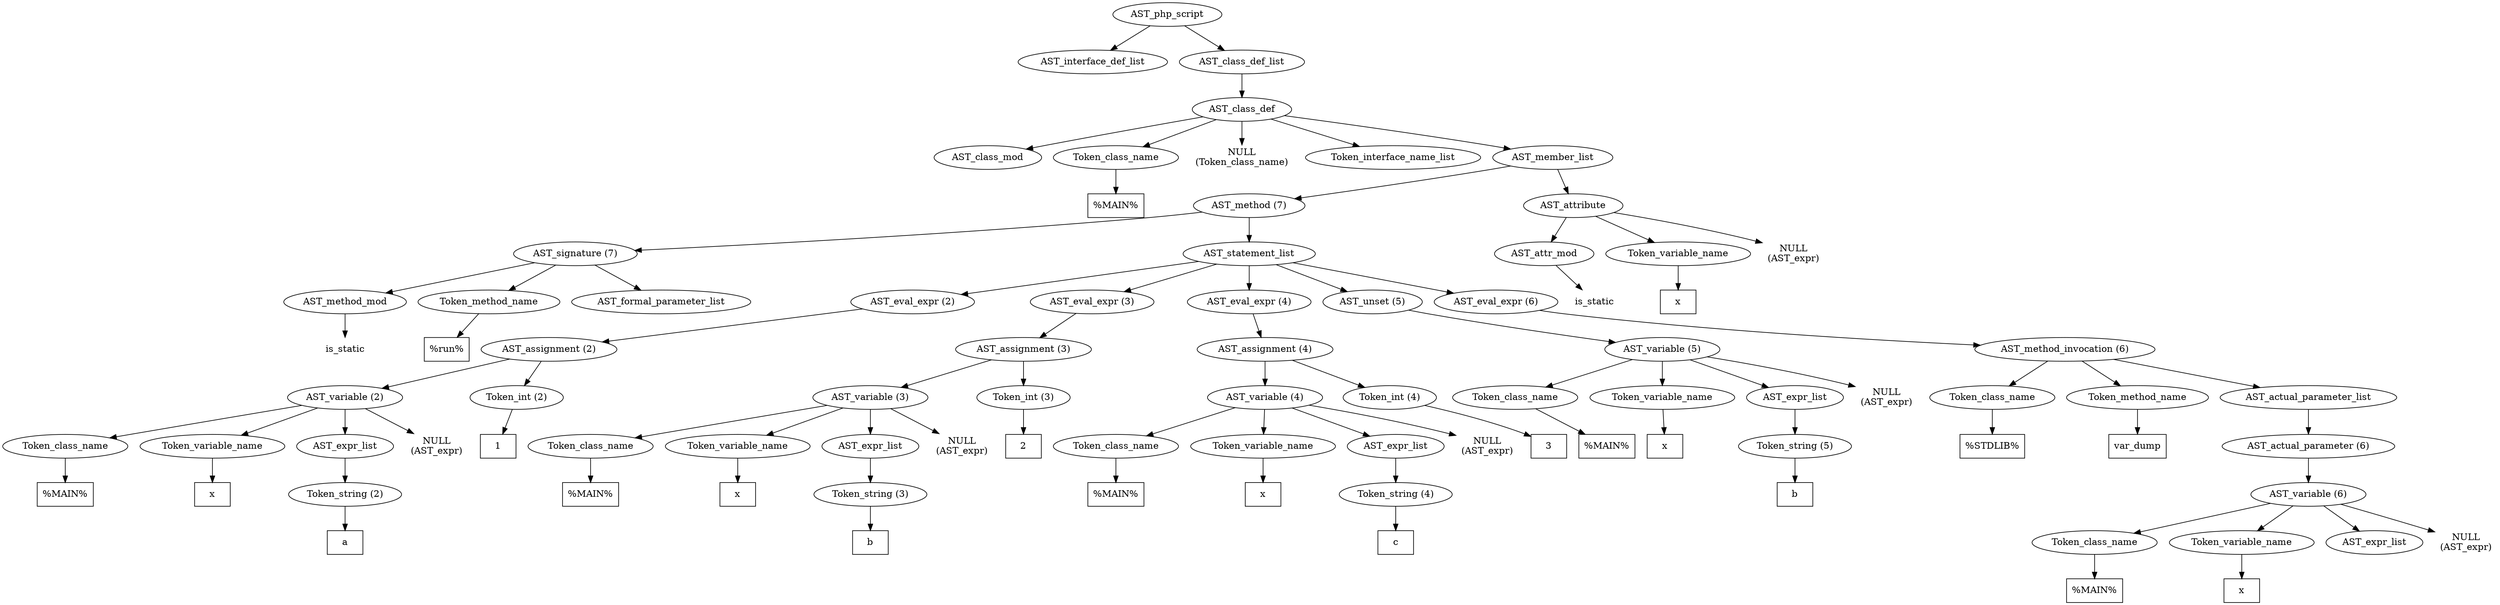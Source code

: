 /*
 * AST in dot format generated by phc -- the PHP compiler
 */

digraph AST {
node_0 [label="AST_php_script"];
node_1 [label="AST_interface_def_list"];
node_2 [label="AST_class_def_list"];
node_3 [label="AST_class_def"];
node_4 [label="AST_class_mod"];
node_5 [label="Token_class_name"];
node_6 [label="%MAIN%", shape=box]
node_5 -> node_6;
node_7 [label="NULL\n(Token_class_name)", shape=plaintext]
node_8 [label="Token_interface_name_list"];
node_9 [label="AST_member_list"];
node_10 [label="AST_method (7)"];
node_11 [label="AST_signature (7)"];
node_12 [label="AST_method_mod"];
node_13 [label="is_static", shape=plaintext]
node_12 -> node_13;
node_14 [label="Token_method_name"];
node_15 [label="%run%", shape=box]
node_14 -> node_15;
node_16 [label="AST_formal_parameter_list"];
node_11 -> node_16;
node_11 -> node_14;
node_11 -> node_12;
node_17 [label="AST_statement_list"];
node_18 [label="AST_eval_expr (2)"];
node_19 [label="AST_assignment (2)"];
node_20 [label="AST_variable (2)"];
node_21 [label="Token_class_name"];
node_22 [label="%MAIN%", shape=box]
node_21 -> node_22;
node_23 [label="Token_variable_name"];
node_24 [label="x", shape=box]
node_23 -> node_24;
node_25 [label="AST_expr_list"];
node_26 [label="Token_string (2)"];
node_27 [label="a", shape=box]
node_26 -> node_27;
node_25 -> node_26;
node_28 [label="NULL\n(AST_expr)", shape=plaintext]
node_20 -> node_28;
node_20 -> node_25;
node_20 -> node_23;
node_20 -> node_21;
node_29 [label="Token_int (2)"];
node_30 [label="1", shape=box]
node_29 -> node_30;
node_19 -> node_29;
node_19 -> node_20;
node_18 -> node_19;
node_31 [label="AST_eval_expr (3)"];
node_32 [label="AST_assignment (3)"];
node_33 [label="AST_variable (3)"];
node_34 [label="Token_class_name"];
node_35 [label="%MAIN%", shape=box]
node_34 -> node_35;
node_36 [label="Token_variable_name"];
node_37 [label="x", shape=box]
node_36 -> node_37;
node_38 [label="AST_expr_list"];
node_39 [label="Token_string (3)"];
node_40 [label="b", shape=box]
node_39 -> node_40;
node_38 -> node_39;
node_41 [label="NULL\n(AST_expr)", shape=plaintext]
node_33 -> node_41;
node_33 -> node_38;
node_33 -> node_36;
node_33 -> node_34;
node_42 [label="Token_int (3)"];
node_43 [label="2", shape=box]
node_42 -> node_43;
node_32 -> node_42;
node_32 -> node_33;
node_31 -> node_32;
node_44 [label="AST_eval_expr (4)"];
node_45 [label="AST_assignment (4)"];
node_46 [label="AST_variable (4)"];
node_47 [label="Token_class_name"];
node_48 [label="%MAIN%", shape=box]
node_47 -> node_48;
node_49 [label="Token_variable_name"];
node_50 [label="x", shape=box]
node_49 -> node_50;
node_51 [label="AST_expr_list"];
node_52 [label="Token_string (4)"];
node_53 [label="c", shape=box]
node_52 -> node_53;
node_51 -> node_52;
node_54 [label="NULL\n(AST_expr)", shape=plaintext]
node_46 -> node_54;
node_46 -> node_51;
node_46 -> node_49;
node_46 -> node_47;
node_55 [label="Token_int (4)"];
node_56 [label="3", shape=box]
node_55 -> node_56;
node_45 -> node_55;
node_45 -> node_46;
node_44 -> node_45;
node_57 [label="AST_unset (5)"];
node_58 [label="AST_variable (5)"];
node_59 [label="Token_class_name"];
node_60 [label="%MAIN%", shape=box]
node_59 -> node_60;
node_61 [label="Token_variable_name"];
node_62 [label="x", shape=box]
node_61 -> node_62;
node_63 [label="AST_expr_list"];
node_64 [label="Token_string (5)"];
node_65 [label="b", shape=box]
node_64 -> node_65;
node_63 -> node_64;
node_66 [label="NULL\n(AST_expr)", shape=plaintext]
node_58 -> node_66;
node_58 -> node_63;
node_58 -> node_61;
node_58 -> node_59;
node_57 -> node_58;
node_67 [label="AST_eval_expr (6)"];
node_68 [label="AST_method_invocation (6)"];
node_69 [label="Token_class_name"];
node_70 [label="%STDLIB%", shape=box]
node_69 -> node_70;
node_71 [label="Token_method_name"];
node_72 [label="var_dump", shape=box]
node_71 -> node_72;
node_73 [label="AST_actual_parameter_list"];
node_74 [label="AST_actual_parameter (6)"];
node_75 [label="AST_variable (6)"];
node_76 [label="Token_class_name"];
node_77 [label="%MAIN%", shape=box]
node_76 -> node_77;
node_78 [label="Token_variable_name"];
node_79 [label="x", shape=box]
node_78 -> node_79;
node_80 [label="AST_expr_list"];
node_81 [label="NULL\n(AST_expr)", shape=plaintext]
node_75 -> node_81;
node_75 -> node_80;
node_75 -> node_78;
node_75 -> node_76;
node_74 -> node_75;
node_73 -> node_74;
node_68 -> node_73;
node_68 -> node_71;
node_68 -> node_69;
node_67 -> node_68;
node_17 -> node_67;
node_17 -> node_57;
node_17 -> node_44;
node_17 -> node_31;
node_17 -> node_18;
node_10 -> node_17;
node_10 -> node_11;
node_82 [label="AST_attribute"];
node_83 [label="AST_attr_mod"];
node_84 [label="is_static", shape=plaintext]
node_83 -> node_84;
node_85 [label="Token_variable_name"];
node_86 [label="x", shape=box]
node_85 -> node_86;
node_87 [label="NULL\n(AST_expr)", shape=plaintext]
node_82 -> node_87;
node_82 -> node_85;
node_82 -> node_83;
node_9 -> node_82;
node_9 -> node_10;
node_3 -> node_9;
node_3 -> node_8;
node_3 -> node_7;
node_3 -> node_5;
node_3 -> node_4;
node_2 -> node_3;
node_0 -> node_2;
node_0 -> node_1;
}
